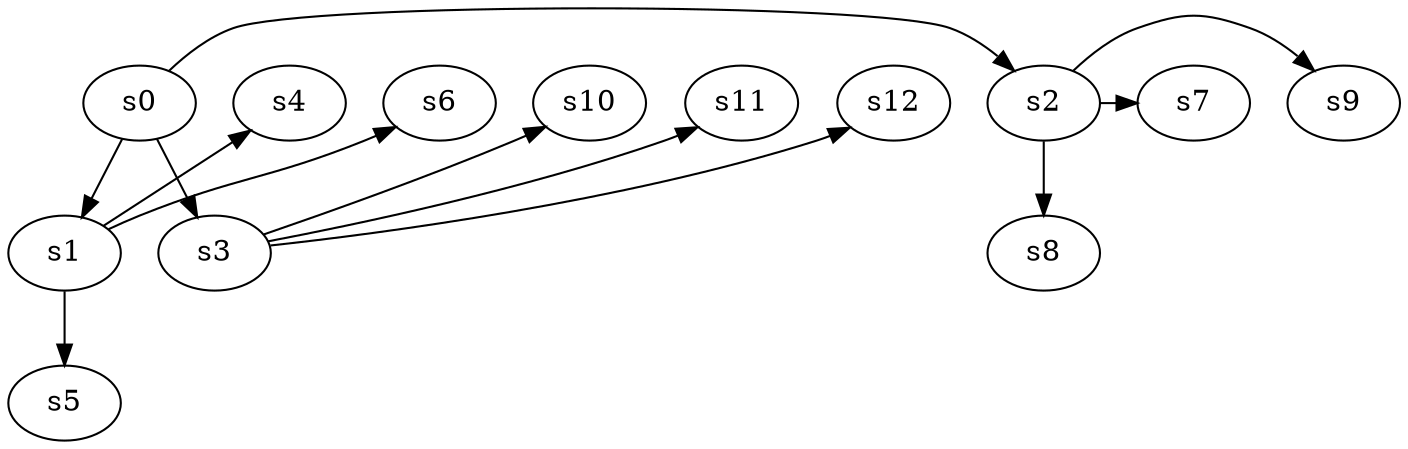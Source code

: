 digraph game_0347_branch_3_3 {
    s0 [name="s0", player=0, target=1];
    s1 [name="s1", player=1];
    s2 [name="s2", player=1];
    s3 [name="s3", player=0];
    s4 [name="s4", player=1];
    s5 [name="s5", player=0];
    s6 [name="s6", player=0, target=1];
    s7 [name="s7", player=0, target=1];
    s8 [name="s8", player=1, target=1];
    s9 [name="s9", player=1];
    s10 [name="s10", player=0];
    s11 [name="s11", player=1];
    s12 [name="s12", player=0];

    s0 -> s1;
    s0 -> s2 [constraint="time % 4 == 0 || time % 3 == 1"];
    s0 -> s3;
    s1 -> s4 [constraint="time == 7 || time == 10 || time == 14"];
    s1 -> s5;
    s1 -> s6 [constraint="time == 7 || time == 9 || time == 11 || time == 12"];
    s2 -> s7 [constraint="time % 6 == 3"];
    s2 -> s8;
    s2 -> s9 [constraint="time == 5 || time == 8 || time == 11 || time == 12"];
    s3 -> s10 [constraint="time == 0 || time == 9 || time == 10"];
    s3 -> s11 [constraint="time % 6 == 3"];
    s3 -> s12 [constraint="time % 6 == 5"];
}
